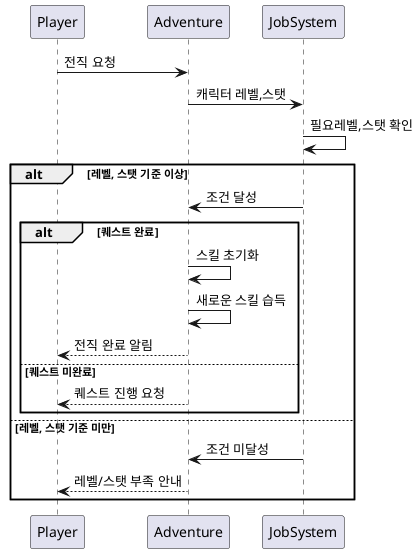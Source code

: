 @startuml
Player -> Adventure : 전직 요청
Adventure -> JobSystem: 캐릭터 레벨,스탯
JobSystem -> JobSystem: 필요레벨,스탯 확인
alt 레벨, 스탯 기준 이상
    JobSystem->Adventure: 조건 달성
    alt 퀘스트 완료
        Adventure->Adventure: 스킬 초기화
        Adventure->Adventure: 새로운 스킬 습득
        Adventure-->Player: 전직 완료 알림
    else 퀘스트 미완료
        Adventure -->Player: 퀘스트 진행 요청
    end
else 레벨, 스탯 기준 미만
    JobSystem -> Adventure: 조건 미달성
    Adventure --> Player : 레벨/스탯 부족 안내
end
@enduml